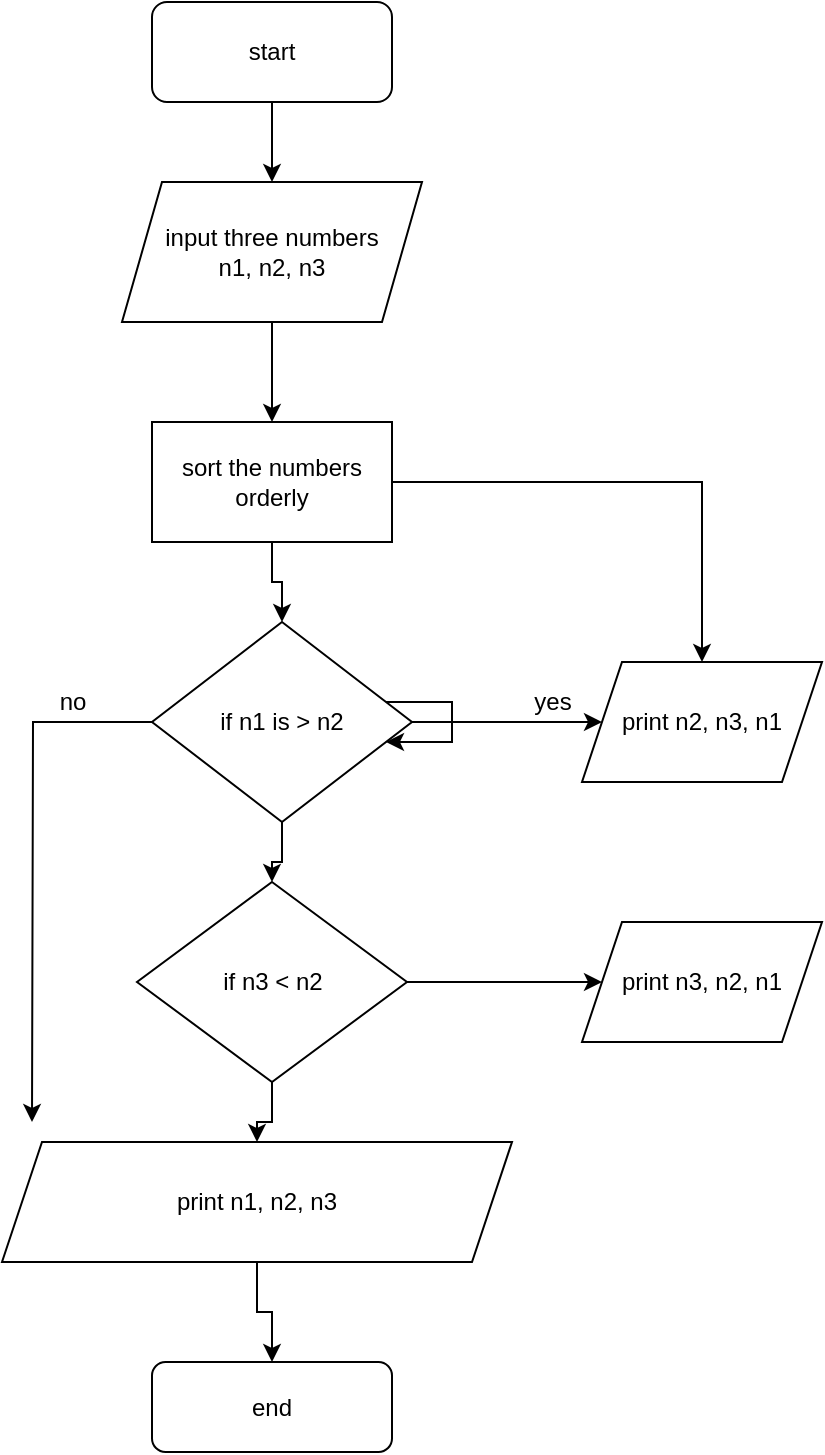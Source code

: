 <mxfile version="20.3.6" type="github">
  <diagram id="C5RBs43oDa-KdzZeNtuy" name="Page-1">
    <mxGraphModel dx="1021" dy="529" grid="1" gridSize="10" guides="1" tooltips="1" connect="1" arrows="1" fold="1" page="1" pageScale="1" pageWidth="827" pageHeight="1169" math="0" shadow="0">
      <root>
        <mxCell id="WIyWlLk6GJQsqaUBKTNV-0" />
        <mxCell id="WIyWlLk6GJQsqaUBKTNV-1" parent="WIyWlLk6GJQsqaUBKTNV-0" />
        <mxCell id="DiXQdrhjiOWNJstiKwL7-30" value="" style="edgeStyle=orthogonalEdgeStyle;rounded=0;orthogonalLoop=1;jettySize=auto;html=1;" edge="1" parent="WIyWlLk6GJQsqaUBKTNV-1" source="DiXQdrhjiOWNJstiKwL7-7" target="DiXQdrhjiOWNJstiKwL7-9">
          <mxGeometry relative="1" as="geometry" />
        </mxCell>
        <mxCell id="DiXQdrhjiOWNJstiKwL7-7" value="start" style="rounded=1;whiteSpace=wrap;html=1;" vertex="1" parent="WIyWlLk6GJQsqaUBKTNV-1">
          <mxGeometry x="210" y="60" width="120" height="50" as="geometry" />
        </mxCell>
        <mxCell id="DiXQdrhjiOWNJstiKwL7-8" value="end" style="rounded=1;whiteSpace=wrap;html=1;" vertex="1" parent="WIyWlLk6GJQsqaUBKTNV-1">
          <mxGeometry x="210" y="740" width="120" height="45" as="geometry" />
        </mxCell>
        <mxCell id="DiXQdrhjiOWNJstiKwL7-29" value="" style="edgeStyle=orthogonalEdgeStyle;rounded=0;orthogonalLoop=1;jettySize=auto;html=1;" edge="1" parent="WIyWlLk6GJQsqaUBKTNV-1" source="DiXQdrhjiOWNJstiKwL7-9" target="DiXQdrhjiOWNJstiKwL7-10">
          <mxGeometry relative="1" as="geometry" />
        </mxCell>
        <mxCell id="DiXQdrhjiOWNJstiKwL7-9" value="input three numbers&lt;br&gt;n1, n2, n3" style="shape=parallelogram;perimeter=parallelogramPerimeter;whiteSpace=wrap;html=1;fixedSize=1;" vertex="1" parent="WIyWlLk6GJQsqaUBKTNV-1">
          <mxGeometry x="195" y="150" width="150" height="70" as="geometry" />
        </mxCell>
        <mxCell id="DiXQdrhjiOWNJstiKwL7-18" style="edgeStyle=orthogonalEdgeStyle;rounded=0;orthogonalLoop=1;jettySize=auto;html=1;" edge="1" parent="WIyWlLk6GJQsqaUBKTNV-1" source="DiXQdrhjiOWNJstiKwL7-10" target="DiXQdrhjiOWNJstiKwL7-13">
          <mxGeometry relative="1" as="geometry" />
        </mxCell>
        <mxCell id="DiXQdrhjiOWNJstiKwL7-28" value="" style="edgeStyle=orthogonalEdgeStyle;rounded=0;orthogonalLoop=1;jettySize=auto;html=1;" edge="1" parent="WIyWlLk6GJQsqaUBKTNV-1" source="DiXQdrhjiOWNJstiKwL7-10" target="DiXQdrhjiOWNJstiKwL7-11">
          <mxGeometry relative="1" as="geometry" />
        </mxCell>
        <mxCell id="DiXQdrhjiOWNJstiKwL7-10" value="sort the numbers orderly" style="rounded=0;whiteSpace=wrap;html=1;" vertex="1" parent="WIyWlLk6GJQsqaUBKTNV-1">
          <mxGeometry x="210" y="270" width="120" height="60" as="geometry" />
        </mxCell>
        <mxCell id="DiXQdrhjiOWNJstiKwL7-14" value="" style="edgeStyle=orthogonalEdgeStyle;rounded=0;orthogonalLoop=1;jettySize=auto;html=1;" edge="1" parent="WIyWlLk6GJQsqaUBKTNV-1" source="DiXQdrhjiOWNJstiKwL7-11" target="DiXQdrhjiOWNJstiKwL7-13">
          <mxGeometry relative="1" as="geometry" />
        </mxCell>
        <mxCell id="DiXQdrhjiOWNJstiKwL7-23" style="edgeStyle=orthogonalEdgeStyle;rounded=0;orthogonalLoop=1;jettySize=auto;html=1;" edge="1" parent="WIyWlLk6GJQsqaUBKTNV-1" source="DiXQdrhjiOWNJstiKwL7-11">
          <mxGeometry relative="1" as="geometry">
            <mxPoint x="150" y="620" as="targetPoint" />
          </mxGeometry>
        </mxCell>
        <mxCell id="DiXQdrhjiOWNJstiKwL7-25" value="" style="edgeStyle=orthogonalEdgeStyle;rounded=0;orthogonalLoop=1;jettySize=auto;html=1;" edge="1" parent="WIyWlLk6GJQsqaUBKTNV-1" source="DiXQdrhjiOWNJstiKwL7-11" target="DiXQdrhjiOWNJstiKwL7-12">
          <mxGeometry relative="1" as="geometry" />
        </mxCell>
        <mxCell id="DiXQdrhjiOWNJstiKwL7-11" value="if n1 is &amp;gt; n2" style="rhombus;whiteSpace=wrap;html=1;" vertex="1" parent="WIyWlLk6GJQsqaUBKTNV-1">
          <mxGeometry x="210" y="370" width="130" height="100" as="geometry" />
        </mxCell>
        <mxCell id="DiXQdrhjiOWNJstiKwL7-20" value="" style="edgeStyle=orthogonalEdgeStyle;rounded=0;orthogonalLoop=1;jettySize=auto;html=1;" edge="1" parent="WIyWlLk6GJQsqaUBKTNV-1" source="DiXQdrhjiOWNJstiKwL7-12" target="DiXQdrhjiOWNJstiKwL7-19">
          <mxGeometry relative="1" as="geometry" />
        </mxCell>
        <mxCell id="DiXQdrhjiOWNJstiKwL7-26" value="" style="edgeStyle=orthogonalEdgeStyle;rounded=0;orthogonalLoop=1;jettySize=auto;html=1;" edge="1" parent="WIyWlLk6GJQsqaUBKTNV-1" source="DiXQdrhjiOWNJstiKwL7-12" target="DiXQdrhjiOWNJstiKwL7-21">
          <mxGeometry relative="1" as="geometry" />
        </mxCell>
        <mxCell id="DiXQdrhjiOWNJstiKwL7-12" value="if n3 &amp;lt; n2" style="rhombus;whiteSpace=wrap;html=1;" vertex="1" parent="WIyWlLk6GJQsqaUBKTNV-1">
          <mxGeometry x="202.5" y="500" width="135" height="100" as="geometry" />
        </mxCell>
        <mxCell id="DiXQdrhjiOWNJstiKwL7-13" value="print n2, n3, n1" style="shape=parallelogram;perimeter=parallelogramPerimeter;whiteSpace=wrap;html=1;fixedSize=1;" vertex="1" parent="WIyWlLk6GJQsqaUBKTNV-1">
          <mxGeometry x="425" y="390" width="120" height="60" as="geometry" />
        </mxCell>
        <mxCell id="DiXQdrhjiOWNJstiKwL7-15" value="yes" style="text;html=1;align=center;verticalAlign=middle;resizable=0;points=[];autosize=1;strokeColor=none;fillColor=none;" vertex="1" parent="WIyWlLk6GJQsqaUBKTNV-1">
          <mxGeometry x="390" y="395" width="40" height="30" as="geometry" />
        </mxCell>
        <mxCell id="DiXQdrhjiOWNJstiKwL7-19" value="print n3, n2, n1" style="shape=parallelogram;perimeter=parallelogramPerimeter;whiteSpace=wrap;html=1;fixedSize=1;" vertex="1" parent="WIyWlLk6GJQsqaUBKTNV-1">
          <mxGeometry x="425" y="520" width="120" height="60" as="geometry" />
        </mxCell>
        <mxCell id="DiXQdrhjiOWNJstiKwL7-27" value="" style="edgeStyle=orthogonalEdgeStyle;rounded=0;orthogonalLoop=1;jettySize=auto;html=1;" edge="1" parent="WIyWlLk6GJQsqaUBKTNV-1" source="DiXQdrhjiOWNJstiKwL7-21" target="DiXQdrhjiOWNJstiKwL7-8">
          <mxGeometry relative="1" as="geometry" />
        </mxCell>
        <mxCell id="DiXQdrhjiOWNJstiKwL7-21" value="print n1, n2, n3" style="shape=parallelogram;perimeter=parallelogramPerimeter;whiteSpace=wrap;html=1;fixedSize=1;" vertex="1" parent="WIyWlLk6GJQsqaUBKTNV-1">
          <mxGeometry x="135" y="630" width="255" height="60" as="geometry" />
        </mxCell>
        <mxCell id="DiXQdrhjiOWNJstiKwL7-22" style="edgeStyle=orthogonalEdgeStyle;rounded=0;orthogonalLoop=1;jettySize=auto;html=1;" edge="1" parent="WIyWlLk6GJQsqaUBKTNV-1" source="DiXQdrhjiOWNJstiKwL7-11" target="DiXQdrhjiOWNJstiKwL7-11">
          <mxGeometry relative="1" as="geometry" />
        </mxCell>
        <mxCell id="DiXQdrhjiOWNJstiKwL7-24" value="no" style="text;html=1;align=center;verticalAlign=middle;resizable=0;points=[];autosize=1;strokeColor=none;fillColor=none;" vertex="1" parent="WIyWlLk6GJQsqaUBKTNV-1">
          <mxGeometry x="150" y="395" width="40" height="30" as="geometry" />
        </mxCell>
      </root>
    </mxGraphModel>
  </diagram>
</mxfile>
